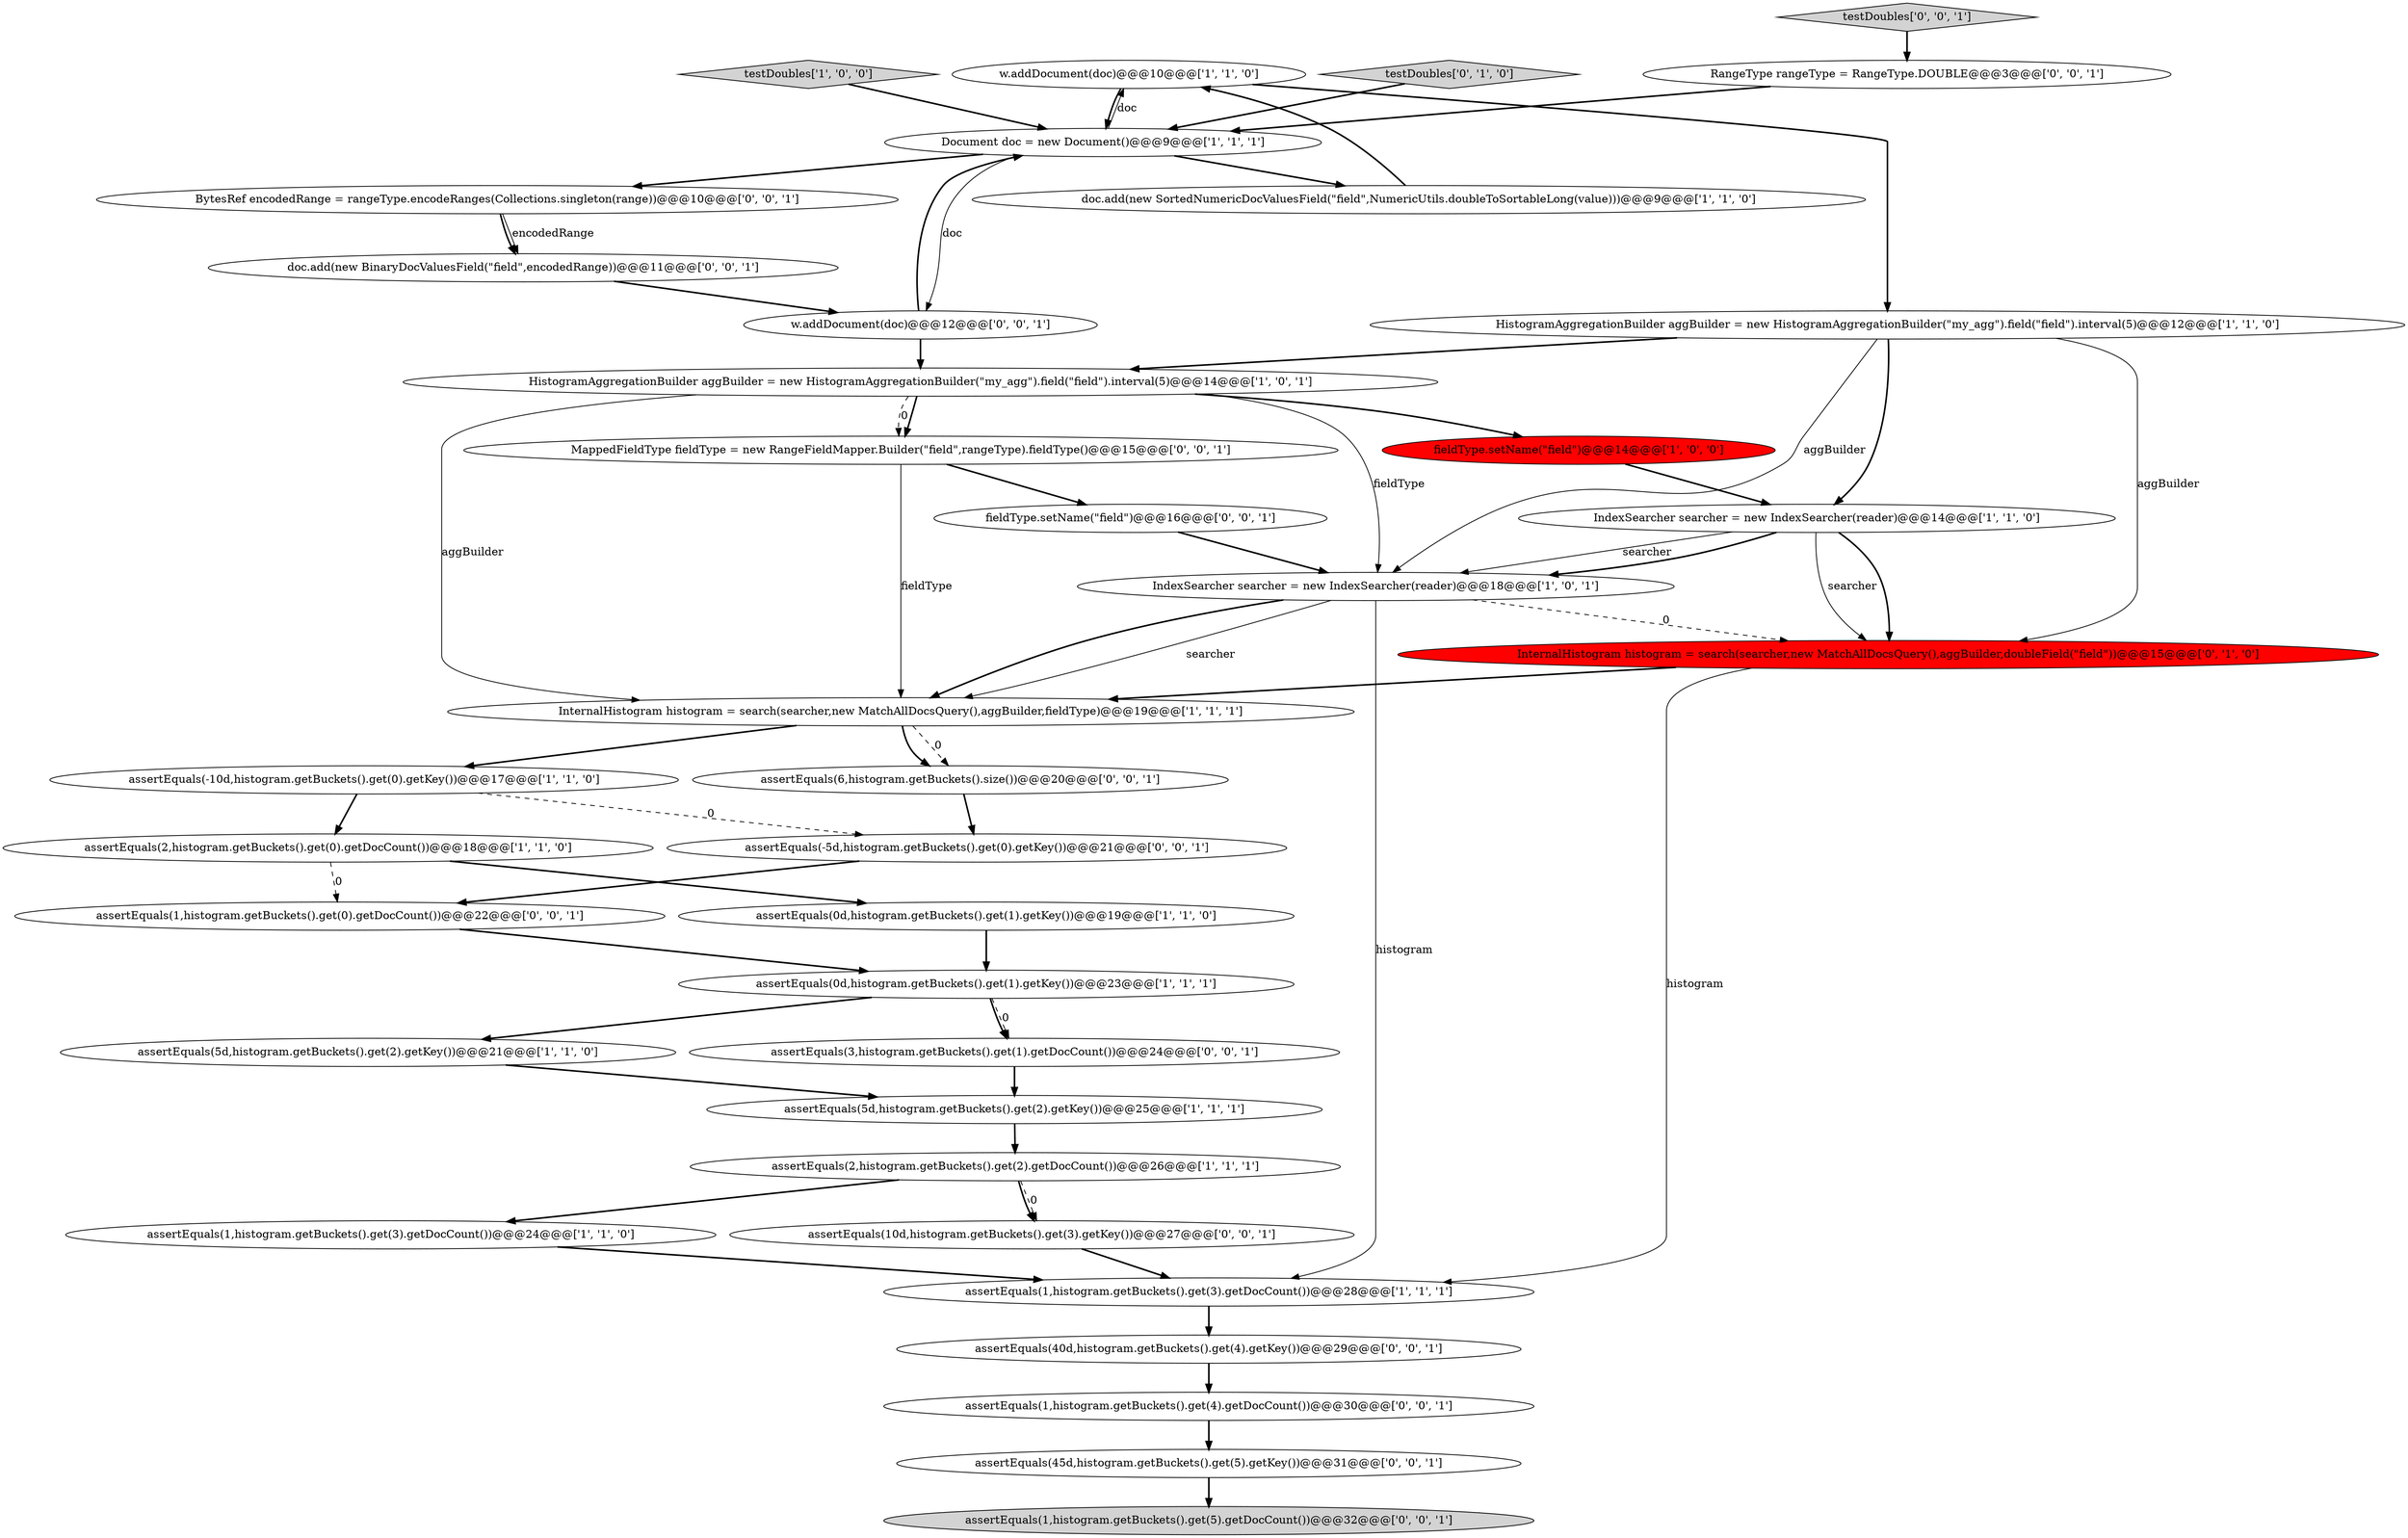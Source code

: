 digraph {
11 [style = filled, label = "HistogramAggregationBuilder aggBuilder = new HistogramAggregationBuilder(\"my_agg\").field(\"field\").interval(5)@@@14@@@['1', '0', '1']", fillcolor = white, shape = ellipse image = "AAA0AAABBB1BBB"];
34 [style = filled, label = "assertEquals(45d,histogram.getBuckets().get(5).getKey())@@@31@@@['0', '0', '1']", fillcolor = white, shape = ellipse image = "AAA0AAABBB3BBB"];
33 [style = filled, label = "assertEquals(-5d,histogram.getBuckets().get(0).getKey())@@@21@@@['0', '0', '1']", fillcolor = white, shape = ellipse image = "AAA0AAABBB3BBB"];
35 [style = filled, label = "assertEquals(10d,histogram.getBuckets().get(3).getKey())@@@27@@@['0', '0', '1']", fillcolor = white, shape = ellipse image = "AAA0AAABBB3BBB"];
13 [style = filled, label = "Document doc = new Document()@@@9@@@['1', '1', '1']", fillcolor = white, shape = ellipse image = "AAA0AAABBB1BBB"];
14 [style = filled, label = "assertEquals(5d,histogram.getBuckets().get(2).getKey())@@@21@@@['1', '1', '0']", fillcolor = white, shape = ellipse image = "AAA0AAABBB1BBB"];
16 [style = filled, label = "doc.add(new SortedNumericDocValuesField(\"field\",NumericUtils.doubleToSortableLong(value)))@@@9@@@['1', '1', '0']", fillcolor = white, shape = ellipse image = "AAA0AAABBB1BBB"];
0 [style = filled, label = "testDoubles['1', '0', '0']", fillcolor = lightgray, shape = diamond image = "AAA0AAABBB1BBB"];
10 [style = filled, label = "IndexSearcher searcher = new IndexSearcher(reader)@@@18@@@['1', '0', '1']", fillcolor = white, shape = ellipse image = "AAA0AAABBB1BBB"];
8 [style = filled, label = "assertEquals(0d,histogram.getBuckets().get(1).getKey())@@@19@@@['1', '1', '0']", fillcolor = white, shape = ellipse image = "AAA0AAABBB1BBB"];
19 [style = filled, label = "InternalHistogram histogram = search(searcher,new MatchAllDocsQuery(),aggBuilder,doubleField(\"field\"))@@@15@@@['0', '1', '0']", fillcolor = red, shape = ellipse image = "AAA1AAABBB2BBB"];
31 [style = filled, label = "w.addDocument(doc)@@@12@@@['0', '0', '1']", fillcolor = white, shape = ellipse image = "AAA0AAABBB3BBB"];
7 [style = filled, label = "assertEquals(2,histogram.getBuckets().get(0).getDocCount())@@@18@@@['1', '1', '0']", fillcolor = white, shape = ellipse image = "AAA0AAABBB1BBB"];
3 [style = filled, label = "assertEquals(-10d,histogram.getBuckets().get(0).getKey())@@@17@@@['1', '1', '0']", fillcolor = white, shape = ellipse image = "AAA0AAABBB1BBB"];
18 [style = filled, label = "fieldType.setName(\"field\")@@@14@@@['1', '0', '0']", fillcolor = red, shape = ellipse image = "AAA1AAABBB1BBB"];
17 [style = filled, label = "HistogramAggregationBuilder aggBuilder = new HistogramAggregationBuilder(\"my_agg\").field(\"field\").interval(5)@@@12@@@['1', '1', '0']", fillcolor = white, shape = ellipse image = "AAA0AAABBB1BBB"];
4 [style = filled, label = "assertEquals(5d,histogram.getBuckets().get(2).getKey())@@@25@@@['1', '1', '1']", fillcolor = white, shape = ellipse image = "AAA0AAABBB1BBB"];
30 [style = filled, label = "assertEquals(40d,histogram.getBuckets().get(4).getKey())@@@29@@@['0', '0', '1']", fillcolor = white, shape = ellipse image = "AAA0AAABBB3BBB"];
36 [style = filled, label = "assertEquals(1,histogram.getBuckets().get(0).getDocCount())@@@22@@@['0', '0', '1']", fillcolor = white, shape = ellipse image = "AAA0AAABBB3BBB"];
5 [style = filled, label = "assertEquals(1,histogram.getBuckets().get(3).getDocCount())@@@24@@@['1', '1', '0']", fillcolor = white, shape = ellipse image = "AAA0AAABBB1BBB"];
26 [style = filled, label = "testDoubles['0', '0', '1']", fillcolor = lightgray, shape = diamond image = "AAA0AAABBB3BBB"];
20 [style = filled, label = "testDoubles['0', '1', '0']", fillcolor = lightgray, shape = diamond image = "AAA0AAABBB2BBB"];
25 [style = filled, label = "assertEquals(3,histogram.getBuckets().get(1).getDocCount())@@@24@@@['0', '0', '1']", fillcolor = white, shape = ellipse image = "AAA0AAABBB3BBB"];
32 [style = filled, label = "BytesRef encodedRange = rangeType.encodeRanges(Collections.singleton(range))@@@10@@@['0', '0', '1']", fillcolor = white, shape = ellipse image = "AAA0AAABBB3BBB"];
29 [style = filled, label = "fieldType.setName(\"field\")@@@16@@@['0', '0', '1']", fillcolor = white, shape = ellipse image = "AAA0AAABBB3BBB"];
2 [style = filled, label = "InternalHistogram histogram = search(searcher,new MatchAllDocsQuery(),aggBuilder,fieldType)@@@19@@@['1', '1', '1']", fillcolor = white, shape = ellipse image = "AAA0AAABBB1BBB"];
9 [style = filled, label = "assertEquals(0d,histogram.getBuckets().get(1).getKey())@@@23@@@['1', '1', '1']", fillcolor = white, shape = ellipse image = "AAA0AAABBB1BBB"];
1 [style = filled, label = "IndexSearcher searcher = new IndexSearcher(reader)@@@14@@@['1', '1', '0']", fillcolor = white, shape = ellipse image = "AAA0AAABBB1BBB"];
23 [style = filled, label = "doc.add(new BinaryDocValuesField(\"field\",encodedRange))@@@11@@@['0', '0', '1']", fillcolor = white, shape = ellipse image = "AAA0AAABBB3BBB"];
12 [style = filled, label = "assertEquals(2,histogram.getBuckets().get(2).getDocCount())@@@26@@@['1', '1', '1']", fillcolor = white, shape = ellipse image = "AAA0AAABBB1BBB"];
6 [style = filled, label = "w.addDocument(doc)@@@10@@@['1', '1', '0']", fillcolor = white, shape = ellipse image = "AAA0AAABBB1BBB"];
24 [style = filled, label = "assertEquals(6,histogram.getBuckets().size())@@@20@@@['0', '0', '1']", fillcolor = white, shape = ellipse image = "AAA0AAABBB3BBB"];
27 [style = filled, label = "MappedFieldType fieldType = new RangeFieldMapper.Builder(\"field\",rangeType).fieldType()@@@15@@@['0', '0', '1']", fillcolor = white, shape = ellipse image = "AAA0AAABBB3BBB"];
28 [style = filled, label = "assertEquals(1,histogram.getBuckets().get(4).getDocCount())@@@30@@@['0', '0', '1']", fillcolor = white, shape = ellipse image = "AAA0AAABBB3BBB"];
15 [style = filled, label = "assertEquals(1,histogram.getBuckets().get(3).getDocCount())@@@28@@@['1', '1', '1']", fillcolor = white, shape = ellipse image = "AAA0AAABBB1BBB"];
21 [style = filled, label = "RangeType rangeType = RangeType.DOUBLE@@@3@@@['0', '0', '1']", fillcolor = white, shape = ellipse image = "AAA0AAABBB3BBB"];
22 [style = filled, label = "assertEquals(1,histogram.getBuckets().get(5).getDocCount())@@@32@@@['0', '0', '1']", fillcolor = lightgray, shape = ellipse image = "AAA0AAABBB3BBB"];
6->17 [style = bold, label=""];
23->31 [style = bold, label=""];
10->15 [style = solid, label="histogram"];
20->13 [style = bold, label=""];
13->32 [style = bold, label=""];
32->23 [style = bold, label=""];
12->5 [style = bold, label=""];
0->13 [style = bold, label=""];
17->1 [style = bold, label=""];
36->9 [style = bold, label=""];
35->15 [style = bold, label=""];
28->34 [style = bold, label=""];
13->6 [style = solid, label="doc"];
13->31 [style = solid, label="doc"];
3->33 [style = dashed, label="0"];
10->19 [style = dashed, label="0"];
12->35 [style = dashed, label="0"];
16->6 [style = bold, label=""];
2->3 [style = bold, label=""];
31->13 [style = bold, label=""];
17->19 [style = solid, label="aggBuilder"];
10->2 [style = solid, label="searcher"];
25->4 [style = bold, label=""];
5->15 [style = bold, label=""];
19->15 [style = solid, label="histogram"];
19->2 [style = bold, label=""];
12->35 [style = bold, label=""];
15->30 [style = bold, label=""];
1->19 [style = solid, label="searcher"];
7->8 [style = bold, label=""];
1->10 [style = solid, label="searcher"];
27->2 [style = solid, label="fieldType"];
13->16 [style = bold, label=""];
31->11 [style = bold, label=""];
11->18 [style = bold, label=""];
34->22 [style = bold, label=""];
26->21 [style = bold, label=""];
24->33 [style = bold, label=""];
30->28 [style = bold, label=""];
18->1 [style = bold, label=""];
3->7 [style = bold, label=""];
6->13 [style = bold, label=""];
33->36 [style = bold, label=""];
9->25 [style = bold, label=""];
9->25 [style = dashed, label="0"];
11->10 [style = solid, label="fieldType"];
8->9 [style = bold, label=""];
9->14 [style = bold, label=""];
4->12 [style = bold, label=""];
11->27 [style = bold, label=""];
29->10 [style = bold, label=""];
10->2 [style = bold, label=""];
11->27 [style = dashed, label="0"];
27->29 [style = bold, label=""];
2->24 [style = bold, label=""];
1->19 [style = bold, label=""];
2->24 [style = dashed, label="0"];
17->10 [style = solid, label="aggBuilder"];
1->10 [style = bold, label=""];
32->23 [style = solid, label="encodedRange"];
11->2 [style = solid, label="aggBuilder"];
7->36 [style = dashed, label="0"];
21->13 [style = bold, label=""];
14->4 [style = bold, label=""];
17->11 [style = bold, label=""];
}
